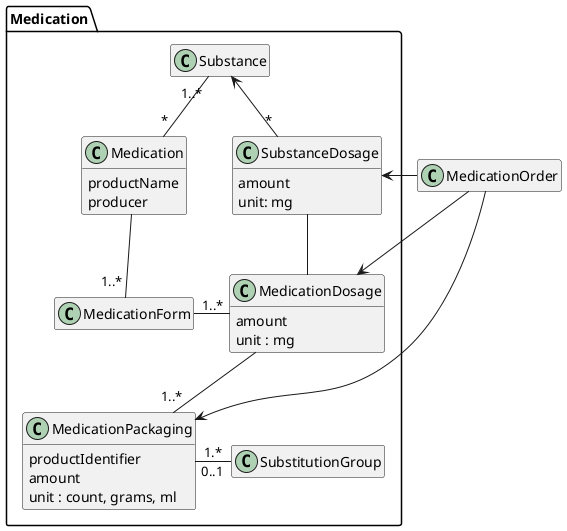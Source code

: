 @startuml

package Medication {
    ' Legemiddel
    class Medication {
        productName
        producer
    }

    ' Virkestoff
    class Substance

    ' Legemiddeldose
    class SubstanceDosage {
        amount
        unit: mg
    }

    ' Legemiddeldosering
    class MedicationDosage {
        amount
        unit : mg
    }

    ' Legemiddelform
    class MedicationForm {
        
    }

    ' Legemiddelpakning
    class MedicationPackaging {
        productIdentifier
        amount
        unit : count, grams, ml
    }

    ' Byttegruppe
    class SubstitutionGroup

    SubstanceDosage "*" -up-> Substance
    Medication "*" -up- "1..*" Substance
    MedicationForm "1..*" -up- Medication
    MedicationDosage "1..*" - MedicationForm
    MedicationDosage -up- SubstanceDosage
    MedicationPackaging "1..*" -up- MedicationDosage
    MedicationPackaging "1.*" - "0..1" SubstitutionGroup    
}

' Resept
class MedicationOrder

MedicationOrder -right-> SubstanceDosage
MedicationOrder -right-> MedicationDosage
MedicationOrder -right-> MedicationPackaging



hide empty members
hide methods
@enduml

